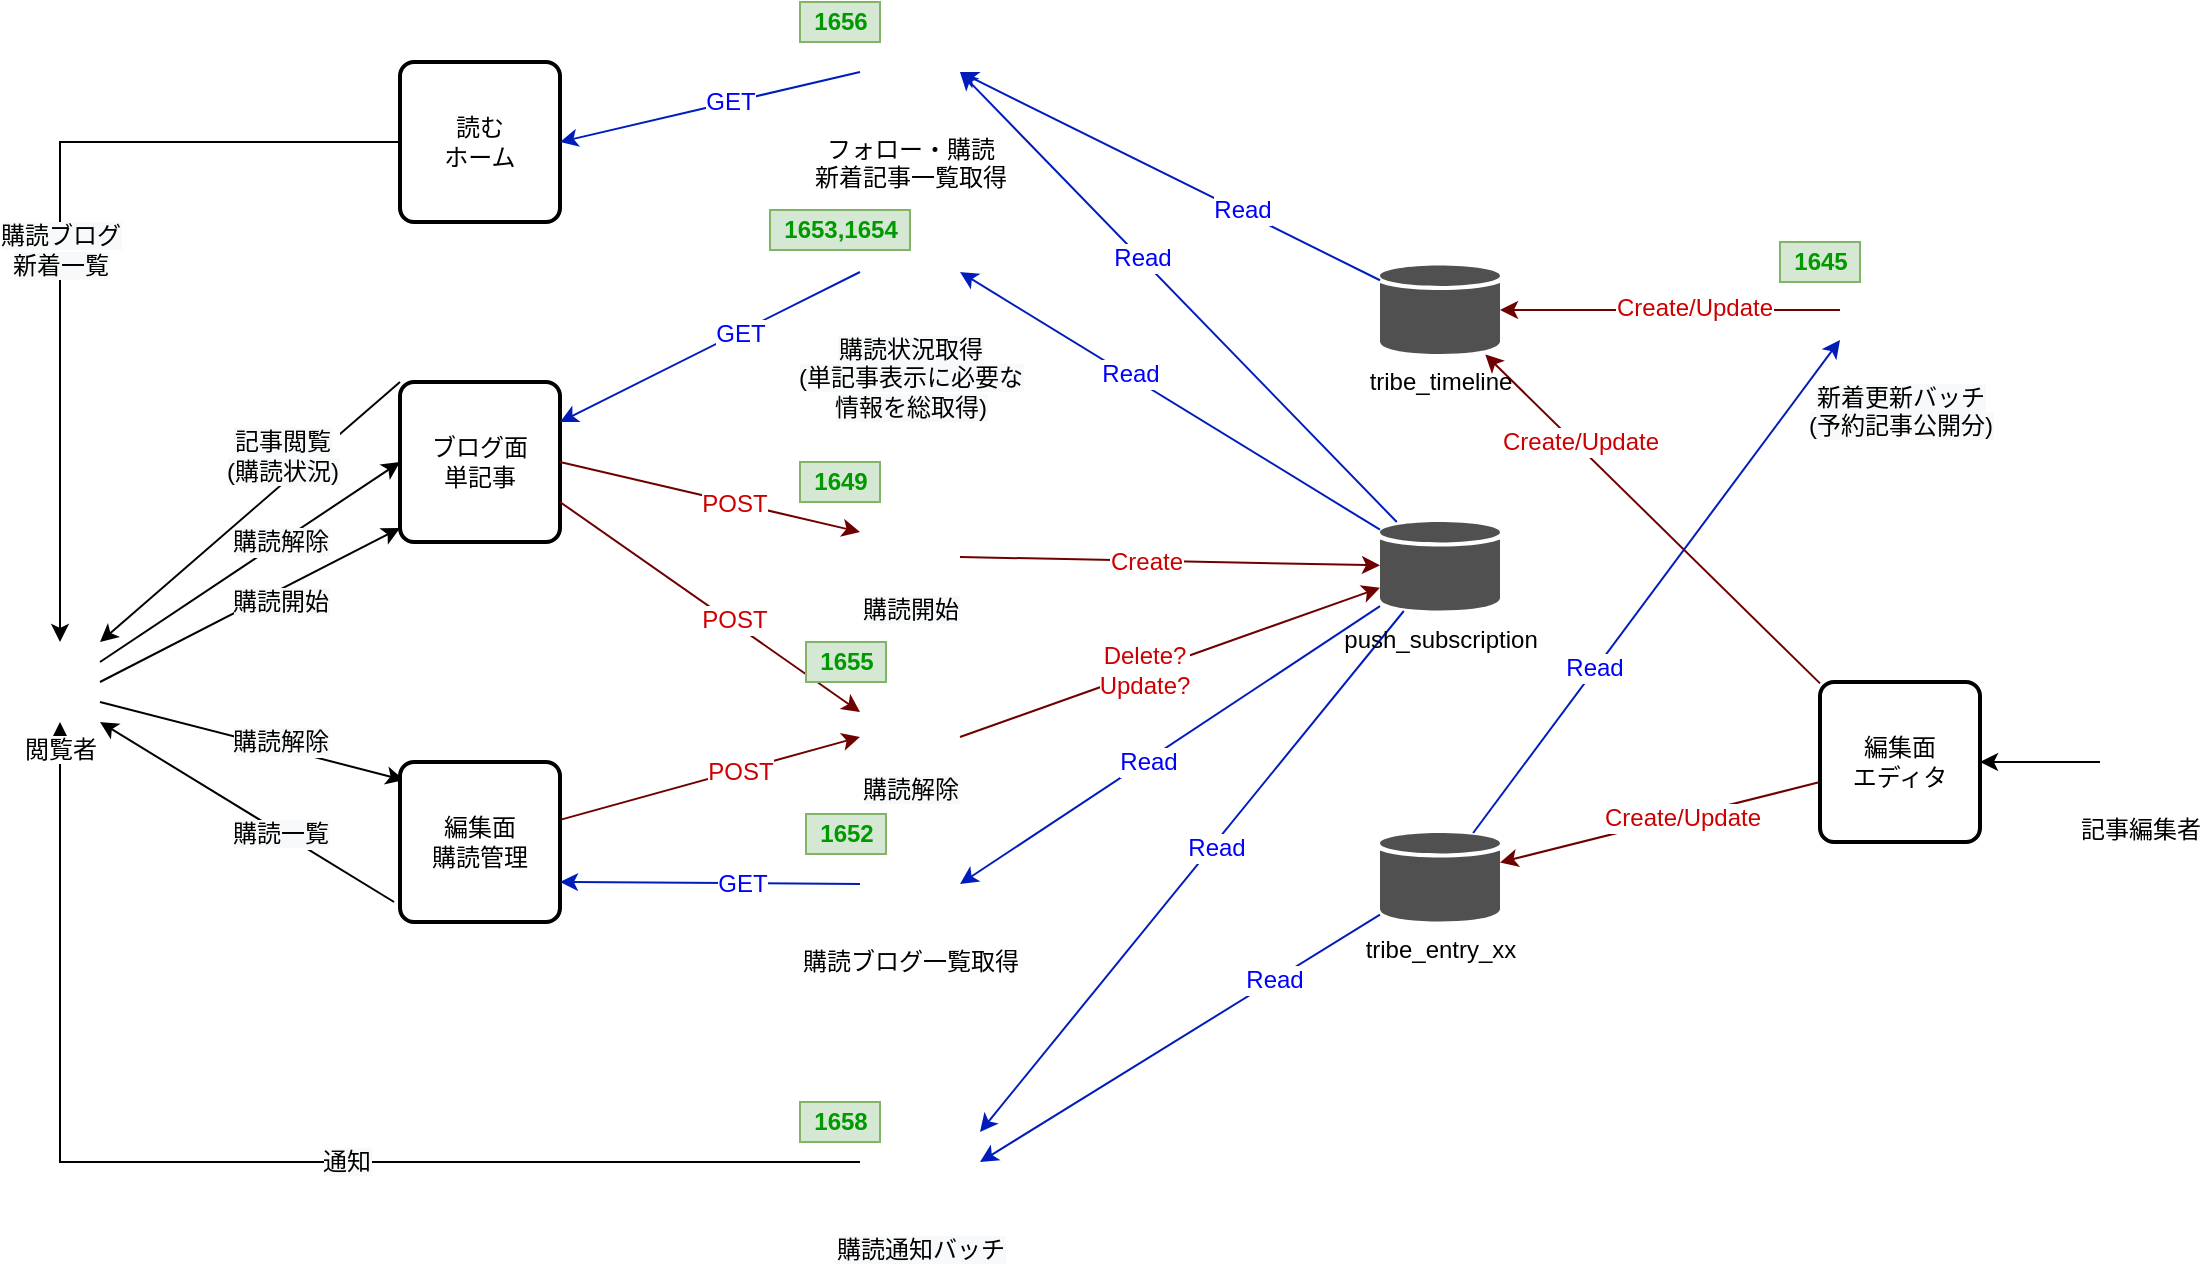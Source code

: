 <mxfile version="12.4.2" type="github" pages="1">
  <diagram id="LtNvV_Q8aPqqT5u1wBzz" name="Page-1">
    <mxGraphModel dx="1422" dy="772" grid="1" gridSize="10" guides="1" tooltips="1" connect="1" arrows="1" fold="1" page="1" pageScale="1" pageWidth="1169" pageHeight="827" math="0" shadow="0">
      <root>
        <mxCell id="0"/>
        <mxCell id="1" parent="0"/>
        <mxCell id="V_cz3rUaaJLSFiW3fjFY-47" style="edgeStyle=orthogonalEdgeStyle;rounded=0;orthogonalLoop=1;jettySize=auto;html=1;exitX=0;exitY=0.5;exitDx=0;exitDy=0;entryX=0.5;entryY=0;entryDx=0;entryDy=0;" edge="1" parent="1" source="V_cz3rUaaJLSFiW3fjFY-81" target="V_cz3rUaaJLSFiW3fjFY-86">
          <mxGeometry relative="1" as="geometry">
            <mxPoint x="70" y="210" as="targetPoint"/>
          </mxGeometry>
        </mxCell>
        <mxCell id="V_cz3rUaaJLSFiW3fjFY-78" value="&lt;span style=&quot;background-color: rgb(248 , 249 , 250)&quot;&gt;購読ブログ&lt;/span&gt;&lt;br style=&quot;background-color: rgb(248 , 249 , 250)&quot;&gt;&lt;span style=&quot;background-color: rgb(248 , 249 , 250)&quot;&gt;新着一覧&lt;/span&gt;" style="text;html=1;align=center;verticalAlign=middle;resizable=0;points=[];;labelBackgroundColor=#ffffff;" vertex="1" connectable="0" parent="V_cz3rUaaJLSFiW3fjFY-47">
          <mxGeometry x="-0.613" y="1" relative="1" as="geometry">
            <mxPoint x="-89" y="53" as="offset"/>
          </mxGeometry>
        </mxCell>
        <mxCell id="V_cz3rUaaJLSFiW3fjFY-120" style="edgeStyle=none;rounded=0;orthogonalLoop=1;jettySize=auto;html=1;entryX=1;entryY=0.5;entryDx=0;entryDy=0;" edge="1" parent="1" source="V_cz3rUaaJLSFiW3fjFY-4" target="V_cz3rUaaJLSFiW3fjFY-43">
          <mxGeometry relative="1" as="geometry"/>
        </mxCell>
        <mxCell id="V_cz3rUaaJLSFiW3fjFY-4" value="記事編集者" style="shape=image;html=1;verticalAlign=top;verticalLabelPosition=bottom;labelBackgroundColor=#ffffff;imageAspect=0;aspect=fixed;image=https://cdn2.iconfinder.com/data/icons/people-80/96/Picture1-128.png" vertex="1" parent="1">
          <mxGeometry x="1080" y="440" width="40" height="40" as="geometry"/>
        </mxCell>
        <mxCell id="V_cz3rUaaJLSFiW3fjFY-129" style="edgeStyle=none;rounded=0;orthogonalLoop=1;jettySize=auto;html=1;entryX=1;entryY=0.5;entryDx=0;entryDy=0;fillColor=#0050ef;strokeColor=#001DBC;" edge="1" parent="1" source="V_cz3rUaaJLSFiW3fjFY-22" target="V_cz3rUaaJLSFiW3fjFY-84">
          <mxGeometry relative="1" as="geometry">
            <mxPoint x="530" y="660" as="targetPoint"/>
          </mxGeometry>
        </mxCell>
        <mxCell id="V_cz3rUaaJLSFiW3fjFY-156" value="Read" style="text;html=1;align=center;verticalAlign=middle;resizable=0;points=[];;labelBackgroundColor=#ffffff;fontColor=#0000FF;" vertex="1" connectable="0" parent="V_cz3rUaaJLSFiW3fjFY-129">
          <mxGeometry x="-0.47" relative="1" as="geometry">
            <mxPoint as="offset"/>
          </mxGeometry>
        </mxCell>
        <mxCell id="V_cz3rUaaJLSFiW3fjFY-131" style="edgeStyle=none;rounded=0;orthogonalLoop=1;jettySize=auto;html=1;entryX=0;entryY=0.75;entryDx=0;entryDy=0;fillColor=#0050ef;strokeColor=#001DBC;" edge="1" parent="1" source="V_cz3rUaaJLSFiW3fjFY-22" target="V_cz3rUaaJLSFiW3fjFY-44">
          <mxGeometry relative="1" as="geometry"/>
        </mxCell>
        <mxCell id="V_cz3rUaaJLSFiW3fjFY-157" value="Read" style="text;html=1;align=center;verticalAlign=middle;resizable=0;points=[];;labelBackgroundColor=#ffffff;fontColor=#0000FF;" vertex="1" connectable="0" parent="V_cz3rUaaJLSFiW3fjFY-131">
          <mxGeometry x="-0.329" y="1" relative="1" as="geometry">
            <mxPoint as="offset"/>
          </mxGeometry>
        </mxCell>
        <mxCell id="V_cz3rUaaJLSFiW3fjFY-22" value="tribe_entry_xx" style="shadow=0;dashed=0;html=1;strokeColor=none;fillColor=#505050;labelPosition=center;verticalLabelPosition=bottom;verticalAlign=top;outlineConnect=0;align=center;shape=mxgraph.office.databases.database;" vertex="1" parent="1">
          <mxGeometry x="720" y="495.5" width="60" height="44.5" as="geometry"/>
        </mxCell>
        <mxCell id="V_cz3rUaaJLSFiW3fjFY-123" style="edgeStyle=none;rounded=0;orthogonalLoop=1;jettySize=auto;html=1;fillColor=#a20025;strokeColor=#6F0000;" edge="1" parent="1" source="V_cz3rUaaJLSFiW3fjFY-43" target="V_cz3rUaaJLSFiW3fjFY-22">
          <mxGeometry relative="1" as="geometry"/>
        </mxCell>
        <mxCell id="V_cz3rUaaJLSFiW3fjFY-161" value="Create/Update" style="text;html=1;align=center;verticalAlign=middle;resizable=0;points=[];;labelBackgroundColor=#ffffff;fontColor=#CC0000;" vertex="1" connectable="0" parent="V_cz3rUaaJLSFiW3fjFY-123">
          <mxGeometry x="-0.139" relative="1" as="geometry">
            <mxPoint as="offset"/>
          </mxGeometry>
        </mxCell>
        <mxCell id="V_cz3rUaaJLSFiW3fjFY-124" style="edgeStyle=none;rounded=0;orthogonalLoop=1;jettySize=auto;html=1;fillColor=#a20025;strokeColor=#6F0000;" edge="1" parent="1" source="V_cz3rUaaJLSFiW3fjFY-43" target="V_cz3rUaaJLSFiW3fjFY-80">
          <mxGeometry relative="1" as="geometry"/>
        </mxCell>
        <mxCell id="V_cz3rUaaJLSFiW3fjFY-162" value="Create/Update" style="text;html=1;align=center;verticalAlign=middle;resizable=0;points=[];;labelBackgroundColor=#ffffff;fontColor=#CC0000;" vertex="1" connectable="0" parent="V_cz3rUaaJLSFiW3fjFY-124">
          <mxGeometry x="0.451" y="-2" relative="1" as="geometry">
            <mxPoint as="offset"/>
          </mxGeometry>
        </mxCell>
        <mxCell id="V_cz3rUaaJLSFiW3fjFY-43" value="編集面&lt;br&gt;エディタ" style="rounded=1;whiteSpace=wrap;html=1;absoluteArcSize=1;arcSize=14;strokeWidth=2;" vertex="1" parent="1">
          <mxGeometry x="940" y="420" width="80" height="80" as="geometry"/>
        </mxCell>
        <mxCell id="V_cz3rUaaJLSFiW3fjFY-130" style="edgeStyle=none;rounded=0;orthogonalLoop=1;jettySize=auto;html=1;fillColor=#a20025;strokeColor=#6F0000;" edge="1" parent="1" source="V_cz3rUaaJLSFiW3fjFY-44" target="V_cz3rUaaJLSFiW3fjFY-80">
          <mxGeometry relative="1" as="geometry"/>
        </mxCell>
        <mxCell id="V_cz3rUaaJLSFiW3fjFY-160" value="Create/Update" style="text;html=1;align=center;verticalAlign=middle;resizable=0;points=[];;labelBackgroundColor=#ffffff;fontColor=#CC0000;" vertex="1" connectable="0" parent="V_cz3rUaaJLSFiW3fjFY-130">
          <mxGeometry x="-0.141" y="-1" relative="1" as="geometry">
            <mxPoint as="offset"/>
          </mxGeometry>
        </mxCell>
        <mxCell id="V_cz3rUaaJLSFiW3fjFY-44" value="&lt;span style=&quot;background-color: rgb(248 , 249 , 250)&quot;&gt;新着更新バッチ&lt;/span&gt;&lt;br style=&quot;background-color: rgb(248 , 249 , 250)&quot;&gt;&lt;span style=&quot;background-color: rgb(248 , 249 , 250)&quot;&gt;(予約記事公開分)&lt;/span&gt;" style="shape=image;html=1;verticalAlign=top;verticalLabelPosition=bottom;labelBackgroundColor=#ffffff;imageAspect=0;aspect=fixed;image=https://cdn2.iconfinder.com/data/icons/ecqlipse2/FILE---BATCH.png" vertex="1" parent="1">
          <mxGeometry x="950" y="204" width="60" height="60" as="geometry"/>
        </mxCell>
        <mxCell id="V_cz3rUaaJLSFiW3fjFY-65" style="rounded=0;orthogonalLoop=1;jettySize=auto;html=1;entryX=0.5;entryY=1;entryDx=0;entryDy=0;exitX=0;exitY=0.5;exitDx=0;exitDy=0;edgeStyle=orthogonalEdgeStyle;" edge="1" parent="1" source="V_cz3rUaaJLSFiW3fjFY-84" target="V_cz3rUaaJLSFiW3fjFY-86">
          <mxGeometry relative="1" as="geometry">
            <mxPoint x="160" y="395" as="sourcePoint"/>
            <mxPoint x="80" y="257.5" as="targetPoint"/>
          </mxGeometry>
        </mxCell>
        <mxCell id="V_cz3rUaaJLSFiW3fjFY-85" value="&lt;span style=&quot;background-color: rgb(248 , 249 , 250)&quot;&gt;通知&lt;/span&gt;" style="text;html=1;align=center;verticalAlign=middle;resizable=0;points=[];;labelBackgroundColor=#ffffff;" vertex="1" connectable="0" parent="V_cz3rUaaJLSFiW3fjFY-65">
          <mxGeometry x="-0.171" y="-1" relative="1" as="geometry">
            <mxPoint y="1" as="offset"/>
          </mxGeometry>
        </mxCell>
        <mxCell id="V_cz3rUaaJLSFiW3fjFY-117" style="edgeStyle=none;rounded=0;orthogonalLoop=1;jettySize=auto;html=1;entryX=1;entryY=0.5;entryDx=0;entryDy=0;fillColor=#0050ef;strokeColor=#001DBC;" edge="1" parent="1" source="V_cz3rUaaJLSFiW3fjFY-79" target="V_cz3rUaaJLSFiW3fjFY-115">
          <mxGeometry relative="1" as="geometry"/>
        </mxCell>
        <mxCell id="V_cz3rUaaJLSFiW3fjFY-152" value="Read" style="text;html=1;align=center;verticalAlign=middle;resizable=0;points=[];;labelBackgroundColor=#ffffff;fontColor=#0000FF;" vertex="1" connectable="0" parent="V_cz3rUaaJLSFiW3fjFY-117">
          <mxGeometry x="0.195" y="-1" relative="1" as="geometry">
            <mxPoint as="offset"/>
          </mxGeometry>
        </mxCell>
        <mxCell id="V_cz3rUaaJLSFiW3fjFY-125" style="edgeStyle=none;rounded=0;orthogonalLoop=1;jettySize=auto;html=1;entryX=1;entryY=0.5;entryDx=0;entryDy=0;fillColor=#0050ef;strokeColor=#001DBC;" edge="1" parent="1" source="V_cz3rUaaJLSFiW3fjFY-79" target="V_cz3rUaaJLSFiW3fjFY-114">
          <mxGeometry relative="1" as="geometry"/>
        </mxCell>
        <mxCell id="V_cz3rUaaJLSFiW3fjFY-151" value="Read" style="text;html=1;align=center;verticalAlign=middle;resizable=0;points=[];;labelBackgroundColor=#ffffff;fontColor=#0000FF;" vertex="1" connectable="0" parent="V_cz3rUaaJLSFiW3fjFY-125">
          <mxGeometry x="0.17" y="-1" relative="1" as="geometry">
            <mxPoint x="-1" as="offset"/>
          </mxGeometry>
        </mxCell>
        <mxCell id="V_cz3rUaaJLSFiW3fjFY-128" style="edgeStyle=none;rounded=0;orthogonalLoop=1;jettySize=auto;html=1;entryX=1;entryY=0.25;entryDx=0;entryDy=0;fillColor=#0050ef;strokeColor=#001DBC;" edge="1" parent="1" source="V_cz3rUaaJLSFiW3fjFY-79" target="V_cz3rUaaJLSFiW3fjFY-84">
          <mxGeometry relative="1" as="geometry"/>
        </mxCell>
        <mxCell id="V_cz3rUaaJLSFiW3fjFY-155" value="Read" style="text;html=1;align=center;verticalAlign=middle;resizable=0;points=[];;labelBackgroundColor=#ffffff;fontColor=#0000FF;" vertex="1" connectable="0" parent="V_cz3rUaaJLSFiW3fjFY-128">
          <mxGeometry x="-0.1" y="1" relative="1" as="geometry">
            <mxPoint as="offset"/>
          </mxGeometry>
        </mxCell>
        <mxCell id="V_cz3rUaaJLSFiW3fjFY-79" value="push_subscription" style="shadow=0;dashed=0;html=1;strokeColor=none;fillColor=#505050;labelPosition=center;verticalLabelPosition=bottom;verticalAlign=top;outlineConnect=0;align=center;shape=mxgraph.office.databases.database;" vertex="1" parent="1">
          <mxGeometry x="720" y="340" width="60" height="44.5" as="geometry"/>
        </mxCell>
        <mxCell id="V_cz3rUaaJLSFiW3fjFY-127" style="edgeStyle=none;rounded=0;orthogonalLoop=1;jettySize=auto;html=1;entryX=1;entryY=0.5;entryDx=0;entryDy=0;fillColor=#0050ef;strokeColor=#001DBC;" edge="1" parent="1" source="V_cz3rUaaJLSFiW3fjFY-80" target="V_cz3rUaaJLSFiW3fjFY-114">
          <mxGeometry relative="1" as="geometry">
            <mxPoint x="750" y="210" as="sourcePoint"/>
          </mxGeometry>
        </mxCell>
        <mxCell id="V_cz3rUaaJLSFiW3fjFY-163" value="Read" style="text;html=1;align=center;verticalAlign=middle;resizable=0;points=[];;labelBackgroundColor=#ffffff;fontColor=#0000FF;" vertex="1" connectable="0" parent="V_cz3rUaaJLSFiW3fjFY-127">
          <mxGeometry x="-0.397" y="1" relative="1" as="geometry">
            <mxPoint x="-5.95" y="-4.48" as="offset"/>
          </mxGeometry>
        </mxCell>
        <mxCell id="V_cz3rUaaJLSFiW3fjFY-80" value="tribe_timeline" style="shadow=0;dashed=0;html=1;strokeColor=none;fillColor=#505050;labelPosition=center;verticalLabelPosition=bottom;verticalAlign=top;outlineConnect=0;align=center;shape=mxgraph.office.databases.database;" vertex="1" parent="1">
          <mxGeometry x="720" y="211.75" width="60" height="44.5" as="geometry"/>
        </mxCell>
        <mxCell id="V_cz3rUaaJLSFiW3fjFY-81" value="&lt;span style=&quot;white-space: nowrap&quot;&gt;読む&lt;br&gt;ホーム&lt;/span&gt;" style="rounded=1;whiteSpace=wrap;html=1;absoluteArcSize=1;arcSize=14;strokeWidth=2;" vertex="1" parent="1">
          <mxGeometry x="230" y="110" width="80" height="80" as="geometry"/>
        </mxCell>
        <mxCell id="V_cz3rUaaJLSFiW3fjFY-82" value="&lt;span style=&quot;white-space: nowrap&quot;&gt;ブログ面&lt;br&gt;単記事&lt;/span&gt;" style="rounded=1;whiteSpace=wrap;html=1;absoluteArcSize=1;arcSize=14;strokeWidth=2;" vertex="1" parent="1">
          <mxGeometry x="230" y="270" width="80" height="80" as="geometry"/>
        </mxCell>
        <mxCell id="V_cz3rUaaJLSFiW3fjFY-94" style="edgeStyle=none;rounded=0;orthogonalLoop=1;jettySize=auto;html=1;exitX=1;exitY=0.75;exitDx=0;exitDy=0;entryX=0.025;entryY=0.113;entryDx=0;entryDy=0;entryPerimeter=0;" edge="1" parent="1" source="V_cz3rUaaJLSFiW3fjFY-86" target="V_cz3rUaaJLSFiW3fjFY-83">
          <mxGeometry relative="1" as="geometry"/>
        </mxCell>
        <mxCell id="V_cz3rUaaJLSFiW3fjFY-95" value="&lt;span style=&quot;background-color: rgb(248 , 249 , 250)&quot;&gt;購読解除&lt;/span&gt;" style="text;html=1;align=center;verticalAlign=middle;resizable=0;points=[];;labelBackgroundColor=#ffffff;" vertex="1" connectable="0" parent="V_cz3rUaaJLSFiW3fjFY-94">
          <mxGeometry x="-0.509" y="2" relative="1" as="geometry">
            <mxPoint x="51.73" y="12.24" as="offset"/>
          </mxGeometry>
        </mxCell>
        <mxCell id="V_cz3rUaaJLSFiW3fjFY-98" style="edgeStyle=none;rounded=0;orthogonalLoop=1;jettySize=auto;html=1;entryX=0;entryY=0.75;entryDx=0;entryDy=0;fillColor=#a20025;strokeColor=#6F0000;" edge="1" parent="1" source="V_cz3rUaaJLSFiW3fjFY-83" target="V_cz3rUaaJLSFiW3fjFY-88">
          <mxGeometry relative="1" as="geometry">
            <mxPoint x="280" y="490" as="sourcePoint"/>
          </mxGeometry>
        </mxCell>
        <mxCell id="V_cz3rUaaJLSFiW3fjFY-169" value="POST" style="text;html=1;align=center;verticalAlign=middle;resizable=0;points=[];;labelBackgroundColor=#ffffff;fontColor=#CC0000;" vertex="1" connectable="0" parent="V_cz3rUaaJLSFiW3fjFY-98">
          <mxGeometry x="0.197" y="-1" relative="1" as="geometry">
            <mxPoint as="offset"/>
          </mxGeometry>
        </mxCell>
        <mxCell id="V_cz3rUaaJLSFiW3fjFY-83" value="&lt;span style=&quot;white-space: nowrap&quot;&gt;編集面&lt;br&gt;購読管理&lt;/span&gt;" style="rounded=1;whiteSpace=wrap;html=1;absoluteArcSize=1;arcSize=14;strokeWidth=2;" vertex="1" parent="1">
          <mxGeometry x="230" y="460" width="80" height="80" as="geometry"/>
        </mxCell>
        <mxCell id="V_cz3rUaaJLSFiW3fjFY-84" value="&lt;span style=&quot;background-color: rgb(248 , 249 , 250)&quot;&gt;購読通知バッチ&lt;/span&gt;" style="shape=image;html=1;verticalAlign=top;verticalLabelPosition=bottom;labelBackgroundColor=#ffffff;imageAspect=0;aspect=fixed;image=https://cdn2.iconfinder.com/data/icons/ecqlipse2/FILE---BATCH.png" vertex="1" parent="1">
          <mxGeometry x="460" y="630" width="60" height="60" as="geometry"/>
        </mxCell>
        <mxCell id="V_cz3rUaaJLSFiW3fjFY-89" style="edgeStyle=none;rounded=0;orthogonalLoop=1;jettySize=auto;html=1;exitX=-0.037;exitY=0.875;exitDx=0;exitDy=0;entryX=1;entryY=1;entryDx=0;entryDy=0;exitPerimeter=0;" edge="1" parent="1" source="V_cz3rUaaJLSFiW3fjFY-83" target="V_cz3rUaaJLSFiW3fjFY-86">
          <mxGeometry relative="1" as="geometry"/>
        </mxCell>
        <mxCell id="V_cz3rUaaJLSFiW3fjFY-91" value="&lt;span style=&quot;background-color: rgb(248 , 249 , 250)&quot;&gt;購読一覧&lt;/span&gt;" style="text;html=1;align=center;verticalAlign=middle;resizable=0;points=[];;labelBackgroundColor=#ffffff;" vertex="1" connectable="0" parent="V_cz3rUaaJLSFiW3fjFY-89">
          <mxGeometry x="-0.221" y="2" relative="1" as="geometry">
            <mxPoint x="1.15" y="-1.23" as="offset"/>
          </mxGeometry>
        </mxCell>
        <mxCell id="V_cz3rUaaJLSFiW3fjFY-86" value="閲覧者" style="shape=image;html=1;verticalAlign=top;verticalLabelPosition=bottom;labelBackgroundColor=#ffffff;imageAspect=0;aspect=fixed;image=https://cdn2.iconfinder.com/data/icons/people-80/96/Picture1-128.png" vertex="1" parent="1">
          <mxGeometry x="40" y="400" width="40" height="40" as="geometry"/>
        </mxCell>
        <mxCell id="V_cz3rUaaJLSFiW3fjFY-88" value="&lt;span style=&quot;background-color: rgb(248 , 249 , 250)&quot;&gt;購読解除&lt;/span&gt;" style="shape=image;html=1;verticalAlign=top;verticalLabelPosition=bottom;labelBackgroundColor=#ffffff;imageAspect=0;aspect=fixed;image=https://cdn2.iconfinder.com/data/icons/competitive-strategy-and-corporate-training/512/196_Api_app_coding_developer_software_app_development-128.png" vertex="1" parent="1">
          <mxGeometry x="460" y="410" width="50" height="50" as="geometry"/>
        </mxCell>
        <mxCell id="V_cz3rUaaJLSFiW3fjFY-97" value="購読ブログ一覧取得" style="shape=image;html=1;verticalAlign=top;verticalLabelPosition=bottom;labelBackgroundColor=#ffffff;imageAspect=0;aspect=fixed;image=https://cdn2.iconfinder.com/data/icons/competitive-strategy-and-corporate-training/512/196_Api_app_coding_developer_software_app_development-128.png" vertex="1" parent="1">
          <mxGeometry x="460" y="496" width="50" height="50" as="geometry"/>
        </mxCell>
        <mxCell id="V_cz3rUaaJLSFiW3fjFY-99" style="edgeStyle=none;rounded=0;orthogonalLoop=1;jettySize=auto;html=1;exitX=1;exitY=0.75;exitDx=0;exitDy=0;fillColor=#a20025;strokeColor=#6F0000;" edge="1" parent="1" source="V_cz3rUaaJLSFiW3fjFY-88" target="V_cz3rUaaJLSFiW3fjFY-79">
          <mxGeometry relative="1" as="geometry">
            <mxPoint x="290" y="500" as="sourcePoint"/>
            <mxPoint x="345" y="527.5" as="targetPoint"/>
          </mxGeometry>
        </mxCell>
        <mxCell id="V_cz3rUaaJLSFiW3fjFY-159" value="Delete?&lt;br&gt;Update?" style="text;html=1;align=center;verticalAlign=middle;resizable=0;points=[];;labelBackgroundColor=#ffffff;fontColor=#CC0000;" vertex="1" connectable="0" parent="V_cz3rUaaJLSFiW3fjFY-99">
          <mxGeometry x="-0.121" y="1" relative="1" as="geometry">
            <mxPoint as="offset"/>
          </mxGeometry>
        </mxCell>
        <mxCell id="V_cz3rUaaJLSFiW3fjFY-100" style="edgeStyle=none;rounded=0;orthogonalLoop=1;jettySize=auto;html=1;entryX=1;entryY=0.75;entryDx=0;entryDy=0;exitX=0;exitY=0.5;exitDx=0;exitDy=0;fillColor=#0050ef;strokeColor=#001DBC;" edge="1" parent="1" source="V_cz3rUaaJLSFiW3fjFY-97" target="V_cz3rUaaJLSFiW3fjFY-83">
          <mxGeometry relative="1" as="geometry">
            <mxPoint x="345" y="457.5" as="sourcePoint"/>
            <mxPoint x="290" y="464.737" as="targetPoint"/>
          </mxGeometry>
        </mxCell>
        <mxCell id="V_cz3rUaaJLSFiW3fjFY-166" value="GET" style="text;html=1;align=center;verticalAlign=middle;resizable=0;points=[];;labelBackgroundColor=#ffffff;fontColor=#0000FF;" vertex="1" connectable="0" parent="V_cz3rUaaJLSFiW3fjFY-100">
          <mxGeometry x="-0.213" relative="1" as="geometry">
            <mxPoint as="offset"/>
          </mxGeometry>
        </mxCell>
        <mxCell id="V_cz3rUaaJLSFiW3fjFY-101" style="edgeStyle=none;rounded=0;orthogonalLoop=1;jettySize=auto;html=1;entryX=1;entryY=0.5;entryDx=0;entryDy=0;fillColor=#0050ef;strokeColor=#001DBC;" edge="1" parent="1" source="V_cz3rUaaJLSFiW3fjFY-79" target="V_cz3rUaaJLSFiW3fjFY-97">
          <mxGeometry relative="1" as="geometry">
            <mxPoint x="630" y="578" as="sourcePoint"/>
            <mxPoint x="395" y="457.5" as="targetPoint"/>
          </mxGeometry>
        </mxCell>
        <mxCell id="V_cz3rUaaJLSFiW3fjFY-154" value="Read" style="text;html=1;align=center;verticalAlign=middle;resizable=0;points=[];;labelBackgroundColor=#ffffff;fontColor=#0000FF;" vertex="1" connectable="0" parent="V_cz3rUaaJLSFiW3fjFY-101">
          <mxGeometry x="0.11" y="1" relative="1" as="geometry">
            <mxPoint as="offset"/>
          </mxGeometry>
        </mxCell>
        <mxCell id="V_cz3rUaaJLSFiW3fjFY-102" value="&lt;span style=&quot;background-color: rgb(248 , 249 , 250)&quot;&gt;購読開始&lt;/span&gt;" style="shape=image;html=1;verticalAlign=top;verticalLabelPosition=bottom;labelBackgroundColor=#ffffff;imageAspect=0;aspect=fixed;image=https://cdn2.iconfinder.com/data/icons/competitive-strategy-and-corporate-training/512/196_Api_app_coding_developer_software_app_development-128.png" vertex="1" parent="1">
          <mxGeometry x="460" y="320" width="50" height="50" as="geometry"/>
        </mxCell>
        <mxCell id="V_cz3rUaaJLSFiW3fjFY-104" style="edgeStyle=none;rounded=0;orthogonalLoop=1;jettySize=auto;html=1;entryX=0;entryY=0.5;entryDx=0;entryDy=0;exitX=1;exitY=0.5;exitDx=0;exitDy=0;fillColor=#a20025;strokeColor=#6F0000;" edge="1" parent="1" source="V_cz3rUaaJLSFiW3fjFY-82" target="V_cz3rUaaJLSFiW3fjFY-102">
          <mxGeometry relative="1" as="geometry">
            <mxPoint x="290" y="464.737" as="sourcePoint"/>
            <mxPoint x="345" y="457.5" as="targetPoint"/>
          </mxGeometry>
        </mxCell>
        <mxCell id="V_cz3rUaaJLSFiW3fjFY-167" value="POST" style="text;html=1;align=center;verticalAlign=middle;resizable=0;points=[];;labelBackgroundColor=#ffffff;fontColor=#CC0000;" vertex="1" connectable="0" parent="V_cz3rUaaJLSFiW3fjFY-104">
          <mxGeometry x="0.159" relative="1" as="geometry">
            <mxPoint as="offset"/>
          </mxGeometry>
        </mxCell>
        <mxCell id="V_cz3rUaaJLSFiW3fjFY-105" style="edgeStyle=none;rounded=0;orthogonalLoop=1;jettySize=auto;html=1;entryX=0;entryY=0.5;entryDx=0;entryDy=0;exitX=1;exitY=0.75;exitDx=0;exitDy=0;fillColor=#a20025;strokeColor=#6F0000;" edge="1" parent="1" source="V_cz3rUaaJLSFiW3fjFY-82" target="V_cz3rUaaJLSFiW3fjFY-88">
          <mxGeometry relative="1" as="geometry">
            <mxPoint x="290" y="370" as="sourcePoint"/>
            <mxPoint x="345" y="355" as="targetPoint"/>
          </mxGeometry>
        </mxCell>
        <mxCell id="V_cz3rUaaJLSFiW3fjFY-168" value="POST" style="text;html=1;align=center;verticalAlign=middle;resizable=0;points=[];;labelBackgroundColor=#ffffff;fontColor=#CC0000;" vertex="1" connectable="0" parent="V_cz3rUaaJLSFiW3fjFY-105">
          <mxGeometry x="0.148" y="2" relative="1" as="geometry">
            <mxPoint as="offset"/>
          </mxGeometry>
        </mxCell>
        <mxCell id="V_cz3rUaaJLSFiW3fjFY-106" style="edgeStyle=none;rounded=0;orthogonalLoop=1;jettySize=auto;html=1;exitX=1;exitY=0.75;exitDx=0;exitDy=0;fillColor=#a20025;strokeColor=#6F0000;" edge="1" parent="1" source="V_cz3rUaaJLSFiW3fjFY-102" target="V_cz3rUaaJLSFiW3fjFY-79">
          <mxGeometry relative="1" as="geometry">
            <mxPoint x="395" y="457.5" as="sourcePoint"/>
            <mxPoint x="640" y="577.55" as="targetPoint"/>
          </mxGeometry>
        </mxCell>
        <mxCell id="V_cz3rUaaJLSFiW3fjFY-158" value="Create" style="text;html=1;align=center;verticalAlign=middle;resizable=0;points=[];;labelBackgroundColor=#ffffff;fontColor=#CC0000;" vertex="1" connectable="0" parent="V_cz3rUaaJLSFiW3fjFY-106">
          <mxGeometry x="-0.114" relative="1" as="geometry">
            <mxPoint as="offset"/>
          </mxGeometry>
        </mxCell>
        <mxCell id="V_cz3rUaaJLSFiW3fjFY-107" style="edgeStyle=none;rounded=0;orthogonalLoop=1;jettySize=auto;html=1;entryX=1;entryY=0;entryDx=0;entryDy=0;exitX=0;exitY=0;exitDx=0;exitDy=0;" edge="1" parent="1" source="V_cz3rUaaJLSFiW3fjFY-82" target="V_cz3rUaaJLSFiW3fjFY-86">
          <mxGeometry relative="1" as="geometry">
            <mxPoint x="230" y="270" as="sourcePoint"/>
            <mxPoint x="90" y="430" as="targetPoint"/>
          </mxGeometry>
        </mxCell>
        <mxCell id="V_cz3rUaaJLSFiW3fjFY-108" value="&lt;span style=&quot;background-color: rgb(248 , 249 , 250)&quot;&gt;記事閲覧&lt;/span&gt;&lt;br style=&quot;background-color: rgb(248 , 249 , 250)&quot;&gt;&lt;span style=&quot;background-color: rgb(248 , 249 , 250)&quot;&gt;(購読状況)&lt;/span&gt;" style="text;html=1;align=center;verticalAlign=middle;resizable=0;points=[];;labelBackgroundColor=#ffffff;" vertex="1" connectable="0" parent="V_cz3rUaaJLSFiW3fjFY-107">
          <mxGeometry x="-0.509" y="2" relative="1" as="geometry">
            <mxPoint x="-23.6" y="3.29" as="offset"/>
          </mxGeometry>
        </mxCell>
        <mxCell id="V_cz3rUaaJLSFiW3fjFY-109" style="edgeStyle=none;rounded=0;orthogonalLoop=1;jettySize=auto;html=1;exitX=1;exitY=0.25;exitDx=0;exitDy=0;entryX=0;entryY=0.5;entryDx=0;entryDy=0;" edge="1" parent="1" source="V_cz3rUaaJLSFiW3fjFY-86" target="V_cz3rUaaJLSFiW3fjFY-82">
          <mxGeometry relative="1" as="geometry">
            <mxPoint x="90" y="450" as="sourcePoint"/>
            <mxPoint x="210" y="490" as="targetPoint"/>
          </mxGeometry>
        </mxCell>
        <mxCell id="V_cz3rUaaJLSFiW3fjFY-110" value="&lt;span style=&quot;background-color: rgb(248 , 249 , 250)&quot;&gt;購読解除&lt;/span&gt;" style="text;html=1;align=center;verticalAlign=middle;resizable=0;points=[];;labelBackgroundColor=#ffffff;" vertex="1" connectable="0" parent="V_cz3rUaaJLSFiW3fjFY-109">
          <mxGeometry x="-0.221" y="2" relative="1" as="geometry">
            <mxPoint x="32.87" y="-19.51" as="offset"/>
          </mxGeometry>
        </mxCell>
        <mxCell id="V_cz3rUaaJLSFiW3fjFY-111" style="edgeStyle=none;rounded=0;orthogonalLoop=1;jettySize=auto;html=1;exitX=1;exitY=0.5;exitDx=0;exitDy=0;entryX=0;entryY=0.913;entryDx=0;entryDy=0;entryPerimeter=0;exitPerimeter=0;" edge="1" parent="1" source="V_cz3rUaaJLSFiW3fjFY-86" target="V_cz3rUaaJLSFiW3fjFY-82">
          <mxGeometry relative="1" as="geometry">
            <mxPoint x="90" y="420" as="sourcePoint"/>
            <mxPoint x="210" y="370" as="targetPoint"/>
          </mxGeometry>
        </mxCell>
        <mxCell id="V_cz3rUaaJLSFiW3fjFY-112" value="&lt;span style=&quot;background-color: rgb(248 , 249 , 250)&quot;&gt;購読開始&lt;/span&gt;" style="text;html=1;align=center;verticalAlign=middle;resizable=0;points=[];;labelBackgroundColor=#ffffff;" vertex="1" connectable="0" parent="V_cz3rUaaJLSFiW3fjFY-111">
          <mxGeometry x="-0.221" y="2" relative="1" as="geometry">
            <mxPoint x="32.19" y="-8.09" as="offset"/>
          </mxGeometry>
        </mxCell>
        <mxCell id="V_cz3rUaaJLSFiW3fjFY-114" value="フォロー・購読&lt;br&gt;新着記事一覧取得" style="shape=image;html=1;verticalAlign=top;verticalLabelPosition=bottom;labelBackgroundColor=#ffffff;imageAspect=0;aspect=fixed;image=https://cdn2.iconfinder.com/data/icons/competitive-strategy-and-corporate-training/512/196_Api_app_coding_developer_software_app_development-128.png" vertex="1" parent="1">
          <mxGeometry x="460" y="90" width="50" height="50" as="geometry"/>
        </mxCell>
        <mxCell id="V_cz3rUaaJLSFiW3fjFY-116" style="rounded=0;orthogonalLoop=1;jettySize=auto;html=1;exitX=0;exitY=0.5;exitDx=0;exitDy=0;fillColor=#0050ef;strokeColor=#001DBC;" edge="1" parent="1" source="V_cz3rUaaJLSFiW3fjFY-115" target="V_cz3rUaaJLSFiW3fjFY-82">
          <mxGeometry relative="1" as="geometry"/>
        </mxCell>
        <mxCell id="V_cz3rUaaJLSFiW3fjFY-165" value="GET" style="text;html=1;align=center;verticalAlign=middle;resizable=0;points=[];;labelBackgroundColor=#ffffff;fontColor=#0000FF;" vertex="1" connectable="0" parent="V_cz3rUaaJLSFiW3fjFY-116">
          <mxGeometry x="-0.195" y="1" relative="1" as="geometry">
            <mxPoint as="offset"/>
          </mxGeometry>
        </mxCell>
        <mxCell id="V_cz3rUaaJLSFiW3fjFY-115" value="&lt;span style=&quot;background-color: rgb(248 , 249 , 250)&quot;&gt;購読状況取得&lt;br&gt;(単記事表示に必要な&lt;br&gt;情報を総取得)&lt;br&gt;&lt;/span&gt;" style="shape=image;html=1;verticalAlign=top;verticalLabelPosition=bottom;labelBackgroundColor=#ffffff;imageAspect=0;aspect=fixed;image=https://cdn2.iconfinder.com/data/icons/competitive-strategy-and-corporate-training/512/196_Api_app_coding_developer_software_app_development-128.png" vertex="1" parent="1">
          <mxGeometry x="460" y="190" width="50" height="50" as="geometry"/>
        </mxCell>
        <mxCell id="V_cz3rUaaJLSFiW3fjFY-119" style="rounded=0;orthogonalLoop=1;jettySize=auto;html=1;exitX=0;exitY=0.5;exitDx=0;exitDy=0;entryX=1;entryY=0.5;entryDx=0;entryDy=0;fillColor=#0050ef;strokeColor=#001DBC;" edge="1" parent="1" source="V_cz3rUaaJLSFiW3fjFY-114" target="V_cz3rUaaJLSFiW3fjFY-81">
          <mxGeometry relative="1" as="geometry">
            <mxPoint x="398" y="269" as="sourcePoint"/>
            <mxPoint x="290" y="342.703" as="targetPoint"/>
          </mxGeometry>
        </mxCell>
        <mxCell id="V_cz3rUaaJLSFiW3fjFY-164" value="GET" style="text;html=1;align=center;verticalAlign=middle;resizable=0;points=[];;labelBackgroundColor=#ffffff;fontColor=#0000FF;" vertex="1" connectable="0" parent="V_cz3rUaaJLSFiW3fjFY-119">
          <mxGeometry x="-0.134" relative="1" as="geometry">
            <mxPoint as="offset"/>
          </mxGeometry>
        </mxCell>
        <mxCell id="V_cz3rUaaJLSFiW3fjFY-141" value="1656" style="text;html=1;align=center;verticalAlign=middle;resizable=0;points=[];;autosize=1;fillColor=#d5e8d4;strokeColor=#82b366;fontColor=#009900;fontStyle=1" vertex="1" parent="1">
          <mxGeometry x="430" y="80" width="40" height="20" as="geometry"/>
        </mxCell>
        <mxCell id="V_cz3rUaaJLSFiW3fjFY-142" value="1653,1654" style="text;html=1;align=center;verticalAlign=middle;resizable=0;points=[];;autosize=1;fillColor=#d5e8d4;strokeColor=#82b366;fontColor=#009900;fontStyle=1" vertex="1" parent="1">
          <mxGeometry x="415" y="184" width="70" height="20" as="geometry"/>
        </mxCell>
        <mxCell id="V_cz3rUaaJLSFiW3fjFY-144" value="1649" style="text;html=1;align=center;verticalAlign=middle;resizable=0;points=[];;autosize=1;fillColor=#d5e8d4;strokeColor=#82b366;fontColor=#009900;fontStyle=1" vertex="1" parent="1">
          <mxGeometry x="430" y="310" width="40" height="20" as="geometry"/>
        </mxCell>
        <mxCell id="V_cz3rUaaJLSFiW3fjFY-145" value="1655" style="text;html=1;align=center;verticalAlign=middle;resizable=0;points=[];;autosize=1;fillColor=#d5e8d4;strokeColor=#82b366;fontColor=#009900;fontStyle=1" vertex="1" parent="1">
          <mxGeometry x="433" y="400" width="40" height="20" as="geometry"/>
        </mxCell>
        <mxCell id="V_cz3rUaaJLSFiW3fjFY-146" value="1652" style="text;html=1;align=center;verticalAlign=middle;resizable=0;points=[];;autosize=1;fillColor=#d5e8d4;strokeColor=#82b366;fontColor=#009900;fontStyle=1" vertex="1" parent="1">
          <mxGeometry x="433" y="486" width="40" height="20" as="geometry"/>
        </mxCell>
        <mxCell id="V_cz3rUaaJLSFiW3fjFY-147" value="1658" style="text;html=1;align=center;verticalAlign=middle;resizable=0;points=[];;autosize=1;fillColor=#d5e8d4;strokeColor=#82b366;fontColor=#009900;fontStyle=1" vertex="1" parent="1">
          <mxGeometry x="430" y="630" width="40" height="20" as="geometry"/>
        </mxCell>
        <mxCell id="V_cz3rUaaJLSFiW3fjFY-150" value="1645" style="text;html=1;align=center;verticalAlign=middle;resizable=0;points=[];;autosize=1;fillColor=#d5e8d4;strokeColor=#82b366;fontColor=#009900;fontStyle=1" vertex="1" parent="1">
          <mxGeometry x="920" y="200" width="40" height="20" as="geometry"/>
        </mxCell>
      </root>
    </mxGraphModel>
  </diagram>
</mxfile>
